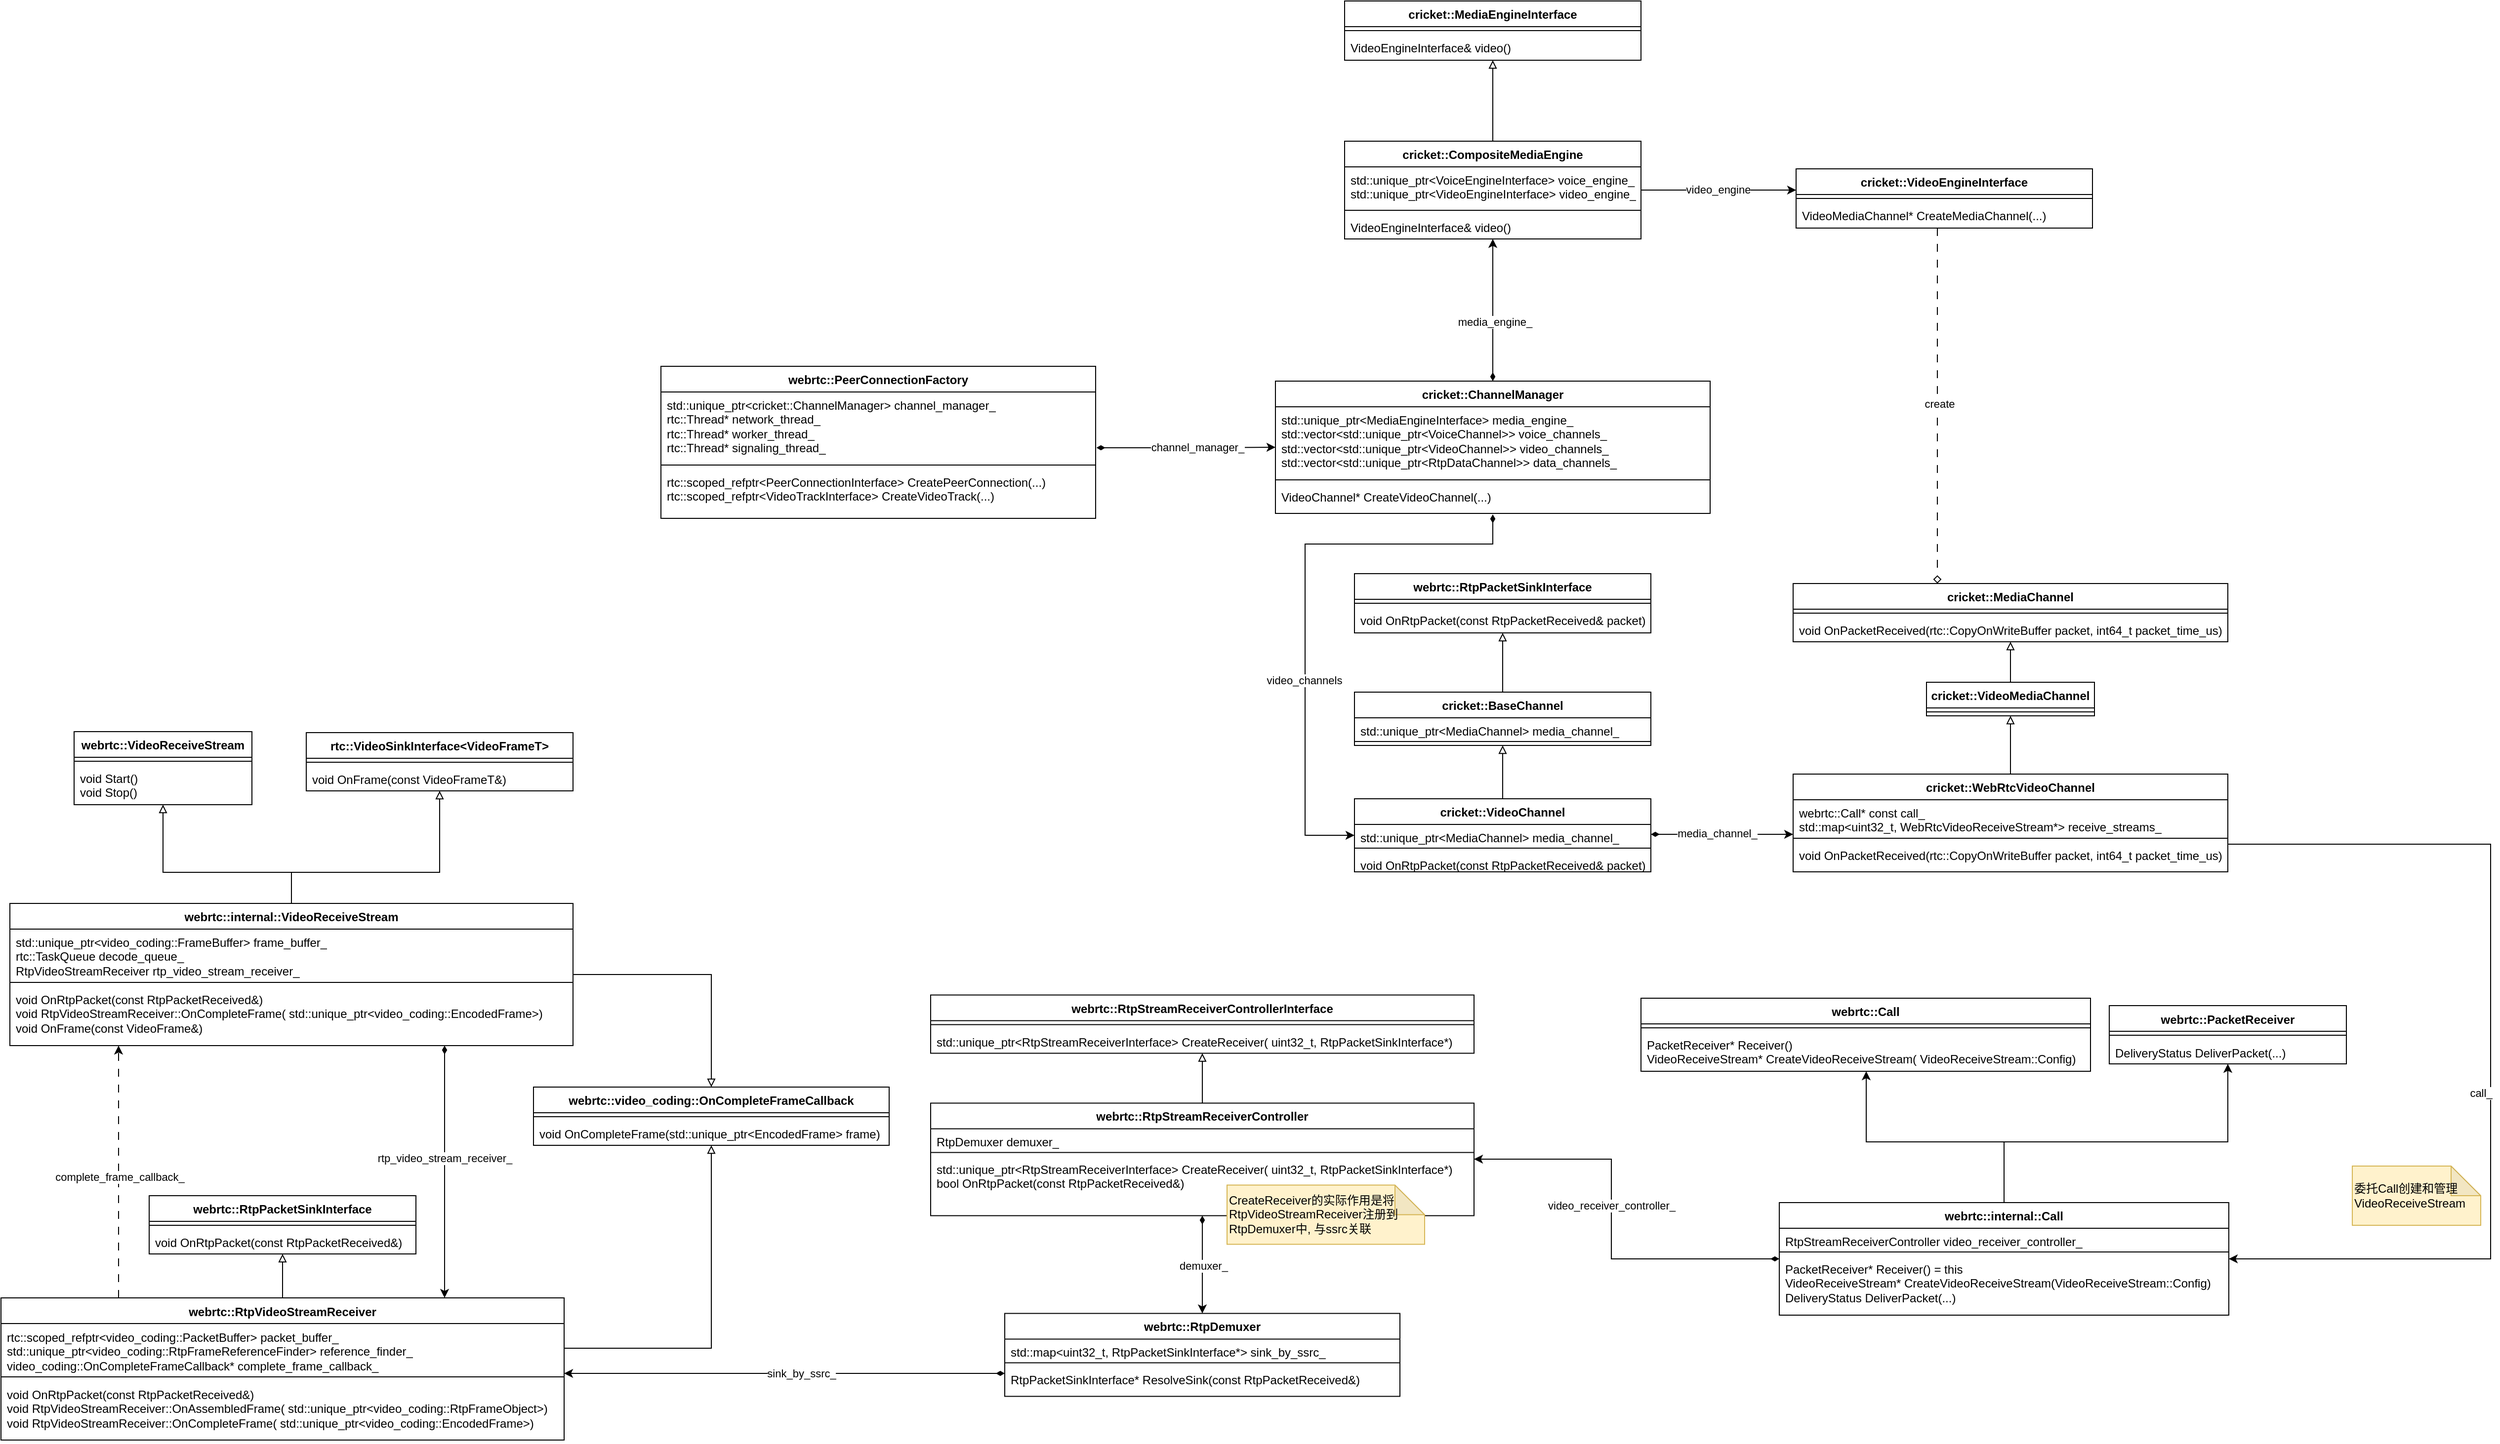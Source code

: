 <mxfile version="21.2.9" type="github">
  <diagram name="第 1 页" id="-tK0qdE_xn-idY1MhBAk">
    <mxGraphModel dx="2069" dy="1907" grid="1" gridSize="10" guides="1" tooltips="1" connect="1" arrows="1" fold="1" page="1" pageScale="1" pageWidth="827" pageHeight="1169" math="0" shadow="0">
      <root>
        <mxCell id="0" />
        <mxCell id="1" parent="0" />
        <mxCell id="V9ZXL9sI9dffzzBTyex4-1" value="webrtc::PeerConnectionFactory" style="swimlane;fontStyle=1;align=center;verticalAlign=top;childLayout=stackLayout;horizontal=1;startSize=26;horizontalStack=0;resizeParent=1;resizeParentMax=0;resizeLast=0;collapsible=1;marginBottom=0;whiteSpace=wrap;html=1;" vertex="1" parent="1">
          <mxGeometry x="-12" y="170" width="440" height="154" as="geometry" />
        </mxCell>
        <mxCell id="V9ZXL9sI9dffzzBTyex4-2" value="std::unique_ptr&amp;lt;cricket::ChannelManager&amp;gt; channel_manager_&lt;br&gt;rtc::Thread* network_thread_&lt;br&gt;rtc::Thread* worker_thread_&lt;br&gt;rtc::Thread* signaling_thread_" style="text;strokeColor=none;fillColor=none;align=left;verticalAlign=top;spacingLeft=4;spacingRight=4;overflow=hidden;rotatable=0;points=[[0,0.5],[1,0.5]];portConstraint=eastwest;whiteSpace=wrap;html=1;rotation=0;" vertex="1" parent="V9ZXL9sI9dffzzBTyex4-1">
          <mxGeometry y="26" width="440" height="70" as="geometry" />
        </mxCell>
        <mxCell id="V9ZXL9sI9dffzzBTyex4-3" value="" style="line;strokeWidth=1;fillColor=none;align=left;verticalAlign=middle;spacingTop=-1;spacingLeft=3;spacingRight=3;rotatable=0;labelPosition=right;points=[];portConstraint=eastwest;strokeColor=inherit;" vertex="1" parent="V9ZXL9sI9dffzzBTyex4-1">
          <mxGeometry y="96" width="440" height="8" as="geometry" />
        </mxCell>
        <mxCell id="V9ZXL9sI9dffzzBTyex4-4" value="rtc::scoped_refptr&amp;lt;PeerConnectionInterface&amp;gt; CreatePeerConnection(...)&lt;br&gt;rtc::scoped_refptr&amp;lt;VideoTrackInterface&amp;gt; CreateVideoTrack(...)" style="text;strokeColor=none;fillColor=none;align=left;verticalAlign=top;spacingLeft=4;spacingRight=4;overflow=hidden;rotatable=0;points=[[0,0.5],[1,0.5]];portConstraint=eastwest;whiteSpace=wrap;html=1;rotation=0;" vertex="1" parent="V9ZXL9sI9dffzzBTyex4-1">
          <mxGeometry y="104" width="440" height="50" as="geometry" />
        </mxCell>
        <mxCell id="V9ZXL9sI9dffzzBTyex4-135" style="edgeStyle=orthogonalEdgeStyle;rounded=0;orthogonalLoop=1;jettySize=auto;html=1;startArrow=diamondThin;startFill=1;" edge="1" parent="1" source="V9ZXL9sI9dffzzBTyex4-5" target="V9ZXL9sI9dffzzBTyex4-123">
          <mxGeometry relative="1" as="geometry" />
        </mxCell>
        <mxCell id="V9ZXL9sI9dffzzBTyex4-136" value="media_engine_" style="edgeLabel;html=1;align=center;verticalAlign=middle;resizable=0;points=[];" vertex="1" connectable="0" parent="V9ZXL9sI9dffzzBTyex4-135">
          <mxGeometry x="-0.146" y="-2" relative="1" as="geometry">
            <mxPoint y="1" as="offset" />
          </mxGeometry>
        </mxCell>
        <mxCell id="V9ZXL9sI9dffzzBTyex4-5" value="cricket::ChannelManager" style="swimlane;fontStyle=1;align=center;verticalAlign=top;childLayout=stackLayout;horizontal=1;startSize=26;horizontalStack=0;resizeParent=1;resizeParentMax=0;resizeLast=0;collapsible=1;marginBottom=0;whiteSpace=wrap;html=1;" vertex="1" parent="1">
          <mxGeometry x="610" y="185" width="440" height="134" as="geometry">
            <mxRectangle x="590" y="170" width="180" height="30" as="alternateBounds" />
          </mxGeometry>
        </mxCell>
        <mxCell id="V9ZXL9sI9dffzzBTyex4-6" value="std::unique_ptr&amp;lt;MediaEngineInterface&amp;gt; media_engine_&lt;br&gt;std::vector&amp;lt;std::unique_ptr&amp;lt;VoiceChannel&amp;gt;&amp;gt; voice_channels_ std::vector&amp;lt;std::unique_ptr&amp;lt;VideoChannel&amp;gt;&amp;gt; video_channels_ std::vector&amp;lt;std::unique_ptr&amp;lt;RtpDataChannel&amp;gt;&amp;gt; data_channels_" style="text;strokeColor=none;fillColor=none;align=left;verticalAlign=top;spacingLeft=4;spacingRight=4;overflow=hidden;rotatable=0;points=[[0,0.5],[1,0.5]];portConstraint=eastwest;whiteSpace=wrap;html=1;rotation=0;" vertex="1" parent="V9ZXL9sI9dffzzBTyex4-5">
          <mxGeometry y="26" width="440" height="70" as="geometry" />
        </mxCell>
        <mxCell id="V9ZXL9sI9dffzzBTyex4-7" value="" style="line;strokeWidth=1;fillColor=none;align=left;verticalAlign=middle;spacingTop=-1;spacingLeft=3;spacingRight=3;rotatable=0;labelPosition=right;points=[];portConstraint=eastwest;strokeColor=inherit;" vertex="1" parent="V9ZXL9sI9dffzzBTyex4-5">
          <mxGeometry y="96" width="440" height="8" as="geometry" />
        </mxCell>
        <mxCell id="V9ZXL9sI9dffzzBTyex4-8" value="VideoChannel* CreateVideoChannel(...)" style="text;strokeColor=none;fillColor=none;align=left;verticalAlign=top;spacingLeft=4;spacingRight=4;overflow=hidden;rotatable=0;points=[[0,0.5],[1,0.5]];portConstraint=eastwest;whiteSpace=wrap;html=1;rotation=0;" vertex="1" parent="V9ZXL9sI9dffzzBTyex4-5">
          <mxGeometry y="104" width="440" height="30" as="geometry" />
        </mxCell>
        <mxCell id="V9ZXL9sI9dffzzBTyex4-114" style="edgeStyle=orthogonalEdgeStyle;rounded=0;orthogonalLoop=1;jettySize=auto;html=1;endArrow=block;endFill=0;" edge="1" parent="1" source="V9ZXL9sI9dffzzBTyex4-9" target="V9ZXL9sI9dffzzBTyex4-26">
          <mxGeometry relative="1" as="geometry" />
        </mxCell>
        <mxCell id="V9ZXL9sI9dffzzBTyex4-9" value="cricket::BaseChannel" style="swimlane;fontStyle=1;align=center;verticalAlign=top;childLayout=stackLayout;horizontal=1;startSize=26;horizontalStack=0;resizeParent=1;resizeParentMax=0;resizeLast=0;collapsible=1;marginBottom=0;whiteSpace=wrap;html=1;rotation=0;" vertex="1" parent="1">
          <mxGeometry x="690" y="500" width="300" height="54" as="geometry">
            <mxRectangle x="590" y="170" width="180" height="30" as="alternateBounds" />
          </mxGeometry>
        </mxCell>
        <mxCell id="V9ZXL9sI9dffzzBTyex4-10" value="std::unique_ptr&amp;lt;MediaChannel&amp;gt; media_channel_" style="text;strokeColor=none;fillColor=none;align=left;verticalAlign=top;spacingLeft=4;spacingRight=4;overflow=hidden;rotatable=0;points=[[0,0.5],[1,0.5]];portConstraint=eastwest;whiteSpace=wrap;html=1;rotation=0;" vertex="1" parent="V9ZXL9sI9dffzzBTyex4-9">
          <mxGeometry y="26" width="300" height="20" as="geometry" />
        </mxCell>
        <mxCell id="V9ZXL9sI9dffzzBTyex4-11" value="" style="line;strokeWidth=1;fillColor=none;align=left;verticalAlign=middle;spacingTop=-1;spacingLeft=3;spacingRight=3;rotatable=0;labelPosition=right;points=[];portConstraint=eastwest;strokeColor=inherit;" vertex="1" parent="V9ZXL9sI9dffzzBTyex4-9">
          <mxGeometry y="46" width="300" height="8" as="geometry" />
        </mxCell>
        <mxCell id="V9ZXL9sI9dffzzBTyex4-26" value="webrtc::RtpPacketSinkInterface" style="swimlane;fontStyle=1;align=center;verticalAlign=top;childLayout=stackLayout;horizontal=1;startSize=26;horizontalStack=0;resizeParent=1;resizeParentMax=0;resizeLast=0;collapsible=1;marginBottom=0;whiteSpace=wrap;html=1;rotation=0;" vertex="1" parent="1">
          <mxGeometry x="690" y="380" width="300" height="60" as="geometry" />
        </mxCell>
        <mxCell id="V9ZXL9sI9dffzzBTyex4-28" value="" style="line;strokeWidth=1;fillColor=none;align=left;verticalAlign=middle;spacingTop=-1;spacingLeft=3;spacingRight=3;rotatable=0;labelPosition=right;points=[];portConstraint=eastwest;strokeColor=inherit;" vertex="1" parent="V9ZXL9sI9dffzzBTyex4-26">
          <mxGeometry y="26" width="300" height="8" as="geometry" />
        </mxCell>
        <mxCell id="V9ZXL9sI9dffzzBTyex4-29" value="void OnRtpPacket(const RtpPacketReceived&amp;amp; packet)" style="text;strokeColor=none;fillColor=none;align=left;verticalAlign=top;spacingLeft=4;spacingRight=4;overflow=hidden;rotatable=0;points=[[0,0.5],[1,0.5]];portConstraint=eastwest;whiteSpace=wrap;html=1;" vertex="1" parent="V9ZXL9sI9dffzzBTyex4-26">
          <mxGeometry y="34" width="300" height="26" as="geometry" />
        </mxCell>
        <mxCell id="V9ZXL9sI9dffzzBTyex4-42" value="cricket::MediaChannel" style="swimlane;fontStyle=1;align=center;verticalAlign=top;childLayout=stackLayout;horizontal=1;startSize=26;horizontalStack=0;resizeParent=1;resizeParentMax=0;resizeLast=0;collapsible=1;marginBottom=0;whiteSpace=wrap;html=1;rotation=0;" vertex="1" parent="1">
          <mxGeometry x="1134" y="390" width="440" height="59" as="geometry">
            <mxRectangle x="590" y="170" width="180" height="30" as="alternateBounds" />
          </mxGeometry>
        </mxCell>
        <mxCell id="V9ZXL9sI9dffzzBTyex4-44" value="" style="line;strokeWidth=1;fillColor=none;align=left;verticalAlign=middle;spacingTop=-1;spacingLeft=3;spacingRight=3;rotatable=0;labelPosition=right;points=[];portConstraint=eastwest;strokeColor=inherit;" vertex="1" parent="V9ZXL9sI9dffzzBTyex4-42">
          <mxGeometry y="26" width="440" height="8" as="geometry" />
        </mxCell>
        <mxCell id="V9ZXL9sI9dffzzBTyex4-45" value="void OnPacketReceived(rtc::CopyOnWriteBuffer packet, int64_t packet_time_us)" style="text;strokeColor=none;fillColor=none;align=left;verticalAlign=top;spacingLeft=4;spacingRight=4;overflow=hidden;rotatable=0;points=[[0,0.5],[1,0.5]];portConstraint=eastwest;whiteSpace=wrap;html=1;rotation=0;" vertex="1" parent="V9ZXL9sI9dffzzBTyex4-42">
          <mxGeometry y="34" width="440" height="25" as="geometry" />
        </mxCell>
        <mxCell id="V9ZXL9sI9dffzzBTyex4-145" style="edgeStyle=orthogonalEdgeStyle;rounded=0;orthogonalLoop=1;jettySize=auto;html=1;endArrow=block;endFill=0;" edge="1" parent="1" source="V9ZXL9sI9dffzzBTyex4-46" target="V9ZXL9sI9dffzzBTyex4-42">
          <mxGeometry relative="1" as="geometry" />
        </mxCell>
        <mxCell id="V9ZXL9sI9dffzzBTyex4-46" value="cricket::VideoMediaChannel" style="swimlane;fontStyle=1;align=center;verticalAlign=top;childLayout=stackLayout;horizontal=1;startSize=26;horizontalStack=0;resizeParent=1;resizeParentMax=0;resizeLast=0;collapsible=1;marginBottom=0;whiteSpace=wrap;html=1;rotation=0;" vertex="1" parent="1">
          <mxGeometry x="1269" y="490" width="170" height="34" as="geometry">
            <mxRectangle x="590" y="170" width="180" height="30" as="alternateBounds" />
          </mxGeometry>
        </mxCell>
        <mxCell id="V9ZXL9sI9dffzzBTyex4-47" value="" style="line;strokeWidth=1;fillColor=none;align=left;verticalAlign=middle;spacingTop=-1;spacingLeft=3;spacingRight=3;rotatable=0;labelPosition=right;points=[];portConstraint=eastwest;strokeColor=inherit;" vertex="1" parent="V9ZXL9sI9dffzzBTyex4-46">
          <mxGeometry y="26" width="170" height="8" as="geometry" />
        </mxCell>
        <mxCell id="V9ZXL9sI9dffzzBTyex4-55" value="webrtc::Call" style="swimlane;fontStyle=1;align=center;verticalAlign=top;childLayout=stackLayout;horizontal=1;startSize=26;horizontalStack=0;resizeParent=1;resizeParentMax=0;resizeLast=0;collapsible=1;marginBottom=0;whiteSpace=wrap;html=1;rotation=0;" vertex="1" parent="1">
          <mxGeometry x="980" y="810" width="455" height="74" as="geometry">
            <mxRectangle x="590" y="170" width="180" height="30" as="alternateBounds" />
          </mxGeometry>
        </mxCell>
        <mxCell id="V9ZXL9sI9dffzzBTyex4-56" value="" style="line;strokeWidth=1;fillColor=none;align=left;verticalAlign=middle;spacingTop=-1;spacingLeft=3;spacingRight=3;rotatable=0;labelPosition=right;points=[];portConstraint=eastwest;strokeColor=inherit;" vertex="1" parent="V9ZXL9sI9dffzzBTyex4-55">
          <mxGeometry y="26" width="455" height="8" as="geometry" />
        </mxCell>
        <mxCell id="V9ZXL9sI9dffzzBTyex4-57" value="PacketReceiver* Receiver()&lt;br&gt;VideoReceiveStream* CreateVideoReceiveStream( VideoReceiveStream::Config)" style="text;strokeColor=none;fillColor=none;align=left;verticalAlign=top;spacingLeft=4;spacingRight=4;overflow=hidden;rotatable=0;points=[[0,0.5],[1,0.5]];portConstraint=eastwest;whiteSpace=wrap;html=1;rotation=0;" vertex="1" parent="V9ZXL9sI9dffzzBTyex4-55">
          <mxGeometry y="34" width="455" height="40" as="geometry" />
        </mxCell>
        <mxCell id="V9ZXL9sI9dffzzBTyex4-143" style="edgeStyle=orthogonalEdgeStyle;rounded=0;orthogonalLoop=1;jettySize=auto;html=1;endArrow=block;endFill=0;" edge="1" parent="1" source="V9ZXL9sI9dffzzBTyex4-61" target="V9ZXL9sI9dffzzBTyex4-46">
          <mxGeometry relative="1" as="geometry" />
        </mxCell>
        <mxCell id="V9ZXL9sI9dffzzBTyex4-189" style="edgeStyle=orthogonalEdgeStyle;rounded=0;orthogonalLoop=1;jettySize=auto;html=1;" edge="1" parent="1" source="V9ZXL9sI9dffzzBTyex4-61" target="V9ZXL9sI9dffzzBTyex4-71">
          <mxGeometry relative="1" as="geometry">
            <Array as="points">
              <mxPoint x="1840" y="654" />
              <mxPoint x="1840" y="1074" />
            </Array>
          </mxGeometry>
        </mxCell>
        <mxCell id="V9ZXL9sI9dffzzBTyex4-190" value="call_" style="edgeLabel;html=1;align=center;verticalAlign=middle;resizable=0;points=[];" vertex="1" connectable="0" parent="V9ZXL9sI9dffzzBTyex4-189">
          <mxGeometry x="0.092" y="-1" relative="1" as="geometry">
            <mxPoint x="-9" y="-1" as="offset" />
          </mxGeometry>
        </mxCell>
        <mxCell id="V9ZXL9sI9dffzzBTyex4-61" value="cricket::WebRtcVideoChannel" style="swimlane;fontStyle=1;align=center;verticalAlign=top;childLayout=stackLayout;horizontal=1;startSize=26;horizontalStack=0;resizeParent=1;resizeParentMax=0;resizeLast=0;collapsible=1;marginBottom=0;whiteSpace=wrap;html=1;" vertex="1" parent="1">
          <mxGeometry x="1134" y="583" width="440" height="99" as="geometry">
            <mxRectangle x="590" y="170" width="180" height="30" as="alternateBounds" />
          </mxGeometry>
        </mxCell>
        <mxCell id="V9ZXL9sI9dffzzBTyex4-62" value="webrtc::Call* const call_&lt;br&gt;std::map&amp;lt;uint32_t, WebRtcVideoReceiveStream*&amp;gt; receive_streams_" style="text;strokeColor=none;fillColor=none;align=left;verticalAlign=top;spacingLeft=4;spacingRight=4;overflow=hidden;rotatable=0;points=[[0,0.5],[1,0.5]];portConstraint=eastwest;whiteSpace=wrap;html=1;rotation=0;" vertex="1" parent="V9ZXL9sI9dffzzBTyex4-61">
          <mxGeometry y="26" width="440" height="35" as="geometry" />
        </mxCell>
        <mxCell id="V9ZXL9sI9dffzzBTyex4-63" value="" style="line;strokeWidth=1;fillColor=none;align=left;verticalAlign=middle;spacingTop=-1;spacingLeft=3;spacingRight=3;rotatable=0;labelPosition=right;points=[];portConstraint=eastwest;strokeColor=inherit;" vertex="1" parent="V9ZXL9sI9dffzzBTyex4-61">
          <mxGeometry y="61" width="440" height="8" as="geometry" />
        </mxCell>
        <mxCell id="V9ZXL9sI9dffzzBTyex4-64" value="void OnPacketReceived(rtc::CopyOnWriteBuffer packet, int64_t packet_time_us)" style="text;strokeColor=none;fillColor=none;align=left;verticalAlign=top;spacingLeft=4;spacingRight=4;overflow=hidden;rotatable=0;points=[[0,0.5],[1,0.5]];portConstraint=eastwest;whiteSpace=wrap;html=1;rotation=0;" vertex="1" parent="V9ZXL9sI9dffzzBTyex4-61">
          <mxGeometry y="69" width="440" height="30" as="geometry" />
        </mxCell>
        <mxCell id="V9ZXL9sI9dffzzBTyex4-68" value="webrtc::PacketReceiver" style="swimlane;fontStyle=1;align=center;verticalAlign=top;childLayout=stackLayout;horizontal=1;startSize=26;horizontalStack=0;resizeParent=1;resizeParentMax=0;resizeLast=0;collapsible=1;marginBottom=0;whiteSpace=wrap;html=1;rotation=0;" vertex="1" parent="1">
          <mxGeometry x="1454" y="817.5" width="240" height="59" as="geometry">
            <mxRectangle x="590" y="170" width="180" height="30" as="alternateBounds" />
          </mxGeometry>
        </mxCell>
        <mxCell id="V9ZXL9sI9dffzzBTyex4-69" value="" style="line;strokeWidth=1;fillColor=none;align=left;verticalAlign=middle;spacingTop=-1;spacingLeft=3;spacingRight=3;rotatable=0;labelPosition=right;points=[];portConstraint=eastwest;strokeColor=inherit;" vertex="1" parent="V9ZXL9sI9dffzzBTyex4-68">
          <mxGeometry y="26" width="240" height="8" as="geometry" />
        </mxCell>
        <mxCell id="V9ZXL9sI9dffzzBTyex4-70" value="DeliveryStatus DeliverPacket(...)" style="text;strokeColor=none;fillColor=none;align=left;verticalAlign=top;spacingLeft=4;spacingRight=4;overflow=hidden;rotatable=0;points=[[0,0.5],[1,0.5]];portConstraint=eastwest;whiteSpace=wrap;html=1;rotation=0;" vertex="1" parent="V9ZXL9sI9dffzzBTyex4-68">
          <mxGeometry y="34" width="240" height="25" as="geometry" />
        </mxCell>
        <mxCell id="V9ZXL9sI9dffzzBTyex4-175" style="edgeStyle=orthogonalEdgeStyle;rounded=0;orthogonalLoop=1;jettySize=auto;html=1;" edge="1" parent="1" source="V9ZXL9sI9dffzzBTyex4-71" target="V9ZXL9sI9dffzzBTyex4-55">
          <mxGeometry relative="1" as="geometry">
            <Array as="points">
              <mxPoint x="1348" y="955.5" />
              <mxPoint x="1208" y="955.5" />
            </Array>
          </mxGeometry>
        </mxCell>
        <mxCell id="V9ZXL9sI9dffzzBTyex4-176" style="edgeStyle=orthogonalEdgeStyle;rounded=0;orthogonalLoop=1;jettySize=auto;html=1;" edge="1" parent="1" source="V9ZXL9sI9dffzzBTyex4-71" target="V9ZXL9sI9dffzzBTyex4-68">
          <mxGeometry relative="1" as="geometry">
            <Array as="points">
              <mxPoint x="1348" y="955.5" />
              <mxPoint x="1574" y="955.5" />
            </Array>
          </mxGeometry>
        </mxCell>
        <mxCell id="V9ZXL9sI9dffzzBTyex4-187" style="edgeStyle=orthogonalEdgeStyle;rounded=0;orthogonalLoop=1;jettySize=auto;html=1;startArrow=diamondThin;startFill=1;" edge="1" parent="1" source="V9ZXL9sI9dffzzBTyex4-71" target="V9ZXL9sI9dffzzBTyex4-81">
          <mxGeometry relative="1" as="geometry">
            <Array as="points">
              <mxPoint x="950" y="1074" />
              <mxPoint x="950" y="973" />
            </Array>
          </mxGeometry>
        </mxCell>
        <mxCell id="V9ZXL9sI9dffzzBTyex4-207" value="video_receiver_controller_" style="edgeLabel;html=1;align=center;verticalAlign=middle;resizable=0;points=[];" vertex="1" connectable="0" parent="V9ZXL9sI9dffzzBTyex4-187">
          <mxGeometry x="0.1" relative="1" as="geometry">
            <mxPoint y="1" as="offset" />
          </mxGeometry>
        </mxCell>
        <mxCell id="V9ZXL9sI9dffzzBTyex4-71" value="webrtc::internal::Call" style="swimlane;fontStyle=1;align=center;verticalAlign=top;childLayout=stackLayout;horizontal=1;startSize=26;horizontalStack=0;resizeParent=1;resizeParentMax=0;resizeLast=0;collapsible=1;marginBottom=0;whiteSpace=wrap;html=1;rotation=0;" vertex="1" parent="1">
          <mxGeometry x="1120" y="1017" width="455" height="114" as="geometry">
            <mxRectangle x="590" y="170" width="180" height="30" as="alternateBounds" />
          </mxGeometry>
        </mxCell>
        <mxCell id="V9ZXL9sI9dffzzBTyex4-72" value="RtpStreamReceiverController video_receiver_controller_" style="text;strokeColor=none;fillColor=none;align=left;verticalAlign=top;spacingLeft=4;spacingRight=4;overflow=hidden;rotatable=0;points=[[0,0.5],[1,0.5]];portConstraint=eastwest;whiteSpace=wrap;html=1;rotation=0;" vertex="1" parent="V9ZXL9sI9dffzzBTyex4-71">
          <mxGeometry y="26" width="455" height="20" as="geometry" />
        </mxCell>
        <mxCell id="V9ZXL9sI9dffzzBTyex4-73" value="" style="line;strokeWidth=1;fillColor=none;align=left;verticalAlign=middle;spacingTop=-1;spacingLeft=3;spacingRight=3;rotatable=0;labelPosition=right;points=[];portConstraint=eastwest;strokeColor=inherit;" vertex="1" parent="V9ZXL9sI9dffzzBTyex4-71">
          <mxGeometry y="46" width="455" height="8" as="geometry" />
        </mxCell>
        <mxCell id="V9ZXL9sI9dffzzBTyex4-74" value="PacketReceiver* Receiver() = this&lt;br style=&quot;border-color: var(--border-color);&quot;&gt;VideoReceiveStream* CreateVideoReceiveStream(VideoReceiveStream::Config)&lt;br style=&quot;border-color: var(--border-color);&quot;&gt;DeliveryStatus DeliverPacket(...)" style="text;strokeColor=none;fillColor=none;align=left;verticalAlign=top;spacingLeft=4;spacingRight=4;overflow=hidden;rotatable=0;points=[[0,0.5],[1,0.5]];portConstraint=eastwest;whiteSpace=wrap;html=1;rotation=0;" vertex="1" parent="V9ZXL9sI9dffzzBTyex4-71">
          <mxGeometry y="54" width="455" height="60" as="geometry" />
        </mxCell>
        <mxCell id="V9ZXL9sI9dffzzBTyex4-75" value="webrtc::RtpStreamReceiverControllerInterface" style="swimlane;fontStyle=1;align=center;verticalAlign=top;childLayout=stackLayout;horizontal=1;startSize=26;horizontalStack=0;resizeParent=1;resizeParentMax=0;resizeLast=0;collapsible=1;marginBottom=0;whiteSpace=wrap;html=1;rotation=0;" vertex="1" parent="1">
          <mxGeometry x="261" y="806.75" width="550" height="59" as="geometry">
            <mxRectangle x="590" y="170" width="180" height="30" as="alternateBounds" />
          </mxGeometry>
        </mxCell>
        <mxCell id="V9ZXL9sI9dffzzBTyex4-76" value="" style="line;strokeWidth=1;fillColor=none;align=left;verticalAlign=middle;spacingTop=-1;spacingLeft=3;spacingRight=3;rotatable=0;labelPosition=right;points=[];portConstraint=eastwest;strokeColor=inherit;" vertex="1" parent="V9ZXL9sI9dffzzBTyex4-75">
          <mxGeometry y="26" width="550" height="8" as="geometry" />
        </mxCell>
        <mxCell id="V9ZXL9sI9dffzzBTyex4-77" value="std::unique_ptr&amp;lt;RtpStreamReceiverInterface&amp;gt; CreateReceiver( uint32_t, RtpPacketSinkInterface*)" style="text;strokeColor=none;fillColor=none;align=left;verticalAlign=top;spacingLeft=4;spacingRight=4;overflow=hidden;rotatable=0;points=[[0,0.5],[1,0.5]];portConstraint=eastwest;whiteSpace=wrap;html=1;rotation=0;" vertex="1" parent="V9ZXL9sI9dffzzBTyex4-75">
          <mxGeometry y="34" width="550" height="25" as="geometry" />
        </mxCell>
        <mxCell id="V9ZXL9sI9dffzzBTyex4-170" style="edgeStyle=orthogonalEdgeStyle;rounded=0;orthogonalLoop=1;jettySize=auto;html=1;endArrow=block;endFill=0;" edge="1" parent="1" source="V9ZXL9sI9dffzzBTyex4-81" target="V9ZXL9sI9dffzzBTyex4-75">
          <mxGeometry relative="1" as="geometry" />
        </mxCell>
        <mxCell id="V9ZXL9sI9dffzzBTyex4-182" style="edgeStyle=orthogonalEdgeStyle;rounded=0;orthogonalLoop=1;jettySize=auto;html=1;startArrow=diamondThin;startFill=1;endArrow=classic;endFill=1;" edge="1" parent="1" source="V9ZXL9sI9dffzzBTyex4-81" target="V9ZXL9sI9dffzzBTyex4-178">
          <mxGeometry relative="1" as="geometry" />
        </mxCell>
        <mxCell id="V9ZXL9sI9dffzzBTyex4-183" value="demuxer_" style="edgeLabel;html=1;align=center;verticalAlign=middle;resizable=0;points=[];" vertex="1" connectable="0" parent="V9ZXL9sI9dffzzBTyex4-182">
          <mxGeometry x="-0.213" y="1" relative="1" as="geometry">
            <mxPoint y="11" as="offset" />
          </mxGeometry>
        </mxCell>
        <mxCell id="V9ZXL9sI9dffzzBTyex4-81" value="webrtc::RtpStreamReceiverController" style="swimlane;fontStyle=1;align=center;verticalAlign=top;childLayout=stackLayout;horizontal=1;startSize=26;horizontalStack=0;resizeParent=1;resizeParentMax=0;resizeLast=0;collapsible=1;marginBottom=0;whiteSpace=wrap;html=1;rotation=0;" vertex="1" parent="1">
          <mxGeometry x="261" y="916.25" width="550" height="114" as="geometry">
            <mxRectangle x="590" y="170" width="180" height="30" as="alternateBounds" />
          </mxGeometry>
        </mxCell>
        <mxCell id="V9ZXL9sI9dffzzBTyex4-82" value="RtpDemuxer demuxer_" style="text;strokeColor=none;fillColor=none;align=left;verticalAlign=top;spacingLeft=4;spacingRight=4;overflow=hidden;rotatable=0;points=[[0,0.5],[1,0.5]];portConstraint=eastwest;whiteSpace=wrap;html=1;rotation=0;" vertex="1" parent="V9ZXL9sI9dffzzBTyex4-81">
          <mxGeometry y="26" width="550" height="20" as="geometry" />
        </mxCell>
        <mxCell id="V9ZXL9sI9dffzzBTyex4-83" value="" style="line;strokeWidth=1;fillColor=none;align=left;verticalAlign=middle;spacingTop=-1;spacingLeft=3;spacingRight=3;rotatable=0;labelPosition=right;points=[];portConstraint=eastwest;strokeColor=inherit;" vertex="1" parent="V9ZXL9sI9dffzzBTyex4-81">
          <mxGeometry y="46" width="550" height="8" as="geometry" />
        </mxCell>
        <mxCell id="V9ZXL9sI9dffzzBTyex4-84" value="std::unique_ptr&amp;lt;RtpStreamReceiverInterface&amp;gt; CreateReceiver( uint32_t, RtpPacketSinkInterface*)&lt;br&gt;bool OnRtpPacket(const RtpPacketReceived&amp;amp;)" style="text;strokeColor=none;fillColor=none;align=left;verticalAlign=top;spacingLeft=4;spacingRight=4;overflow=hidden;rotatable=0;points=[[0,0.5],[1,0.5]];portConstraint=eastwest;whiteSpace=wrap;html=1;rotation=0;" vertex="1" parent="V9ZXL9sI9dffzzBTyex4-81">
          <mxGeometry y="54" width="550" height="60" as="geometry" />
        </mxCell>
        <mxCell id="V9ZXL9sI9dffzzBTyex4-88" value="&lt;div style=&quot;&quot;&gt;&lt;span style=&quot;background-color: initial;&quot;&gt;CreateReceiver的实际作用是将&lt;/span&gt;&lt;/div&gt;RtpVideoStreamReceiver注册到RtpDemuxer中, 与ssrc关联" style="shape=note;whiteSpace=wrap;html=1;backgroundOutline=1;darkOpacity=0.05;rotation=0;align=left;fillColor=#fff2cc;strokeColor=#d6b656;" vertex="1" parent="1">
          <mxGeometry x="561" y="999.25" width="200" height="60" as="geometry" />
        </mxCell>
        <mxCell id="V9ZXL9sI9dffzzBTyex4-89" value="webrtc::RtpPacketSinkInterface" style="swimlane;fontStyle=1;align=center;verticalAlign=top;childLayout=stackLayout;horizontal=1;startSize=26;horizontalStack=0;resizeParent=1;resizeParentMax=0;resizeLast=0;collapsible=1;marginBottom=0;whiteSpace=wrap;html=1;rotation=0;" vertex="1" parent="1">
          <mxGeometry x="-530" y="1010" width="270" height="59" as="geometry">
            <mxRectangle x="590" y="170" width="180" height="30" as="alternateBounds" />
          </mxGeometry>
        </mxCell>
        <mxCell id="V9ZXL9sI9dffzzBTyex4-90" value="" style="line;strokeWidth=1;fillColor=none;align=left;verticalAlign=middle;spacingTop=-1;spacingLeft=3;spacingRight=3;rotatable=0;labelPosition=right;points=[];portConstraint=eastwest;strokeColor=inherit;" vertex="1" parent="V9ZXL9sI9dffzzBTyex4-89">
          <mxGeometry y="26" width="270" height="8" as="geometry" />
        </mxCell>
        <mxCell id="V9ZXL9sI9dffzzBTyex4-91" value="void OnRtpPacket(const RtpPacketReceived&amp;amp;)" style="text;strokeColor=none;fillColor=none;align=left;verticalAlign=top;spacingLeft=4;spacingRight=4;overflow=hidden;rotatable=0;points=[[0,0.5],[1,0.5]];portConstraint=eastwest;whiteSpace=wrap;html=1;rotation=0;" vertex="1" parent="V9ZXL9sI9dffzzBTyex4-89">
          <mxGeometry y="34" width="270" height="25" as="geometry" />
        </mxCell>
        <mxCell id="V9ZXL9sI9dffzzBTyex4-199" style="edgeStyle=orthogonalEdgeStyle;rounded=0;orthogonalLoop=1;jettySize=auto;html=1;endArrow=block;endFill=0;" edge="1" parent="1" source="V9ZXL9sI9dffzzBTyex4-92" target="V9ZXL9sI9dffzzBTyex4-89">
          <mxGeometry relative="1" as="geometry" />
        </mxCell>
        <mxCell id="V9ZXL9sI9dffzzBTyex4-200" style="edgeStyle=orthogonalEdgeStyle;rounded=0;orthogonalLoop=1;jettySize=auto;html=1;dashed=1;dashPattern=8 8;" edge="1" parent="1" source="V9ZXL9sI9dffzzBTyex4-92" target="V9ZXL9sI9dffzzBTyex4-97">
          <mxGeometry relative="1" as="geometry">
            <Array as="points">
              <mxPoint x="-561" y="880" />
              <mxPoint x="-561" y="880" />
            </Array>
          </mxGeometry>
        </mxCell>
        <mxCell id="V9ZXL9sI9dffzzBTyex4-201" value="complete_frame_callback_" style="edgeLabel;html=1;align=center;verticalAlign=middle;resizable=0;points=[];" vertex="1" connectable="0" parent="V9ZXL9sI9dffzzBTyex4-200">
          <mxGeometry x="-0.036" y="-1" relative="1" as="geometry">
            <mxPoint as="offset" />
          </mxGeometry>
        </mxCell>
        <mxCell id="V9ZXL9sI9dffzzBTyex4-92" value="webrtc::RtpVideoStreamReceiver" style="swimlane;fontStyle=1;align=center;verticalAlign=top;childLayout=stackLayout;horizontal=1;startSize=26;horizontalStack=0;resizeParent=1;resizeParentMax=0;resizeLast=0;collapsible=1;marginBottom=0;whiteSpace=wrap;html=1;rotation=0;" vertex="1" parent="1">
          <mxGeometry x="-680" y="1113.5" width="570" height="144" as="geometry">
            <mxRectangle x="590" y="170" width="180" height="30" as="alternateBounds" />
          </mxGeometry>
        </mxCell>
        <mxCell id="V9ZXL9sI9dffzzBTyex4-93" value="rtc::scoped_refptr&amp;lt;video_coding::PacketBuffer&amp;gt; packet_buffer_&lt;br&gt;std::unique_ptr&amp;lt;video_coding::RtpFrameReferenceFinder&amp;gt; reference_finder_&lt;br&gt;video_coding::OnCompleteFrameCallback* complete_frame_callback_" style="text;strokeColor=none;fillColor=none;align=left;verticalAlign=top;spacingLeft=4;spacingRight=4;overflow=hidden;rotatable=0;points=[[0,0.5],[1,0.5]];portConstraint=eastwest;whiteSpace=wrap;html=1;rotation=0;" vertex="1" parent="V9ZXL9sI9dffzzBTyex4-92">
          <mxGeometry y="26" width="570" height="50" as="geometry" />
        </mxCell>
        <mxCell id="V9ZXL9sI9dffzzBTyex4-94" value="" style="line;strokeWidth=1;fillColor=none;align=left;verticalAlign=middle;spacingTop=-1;spacingLeft=3;spacingRight=3;rotatable=0;labelPosition=right;points=[];portConstraint=eastwest;strokeColor=inherit;" vertex="1" parent="V9ZXL9sI9dffzzBTyex4-92">
          <mxGeometry y="76" width="570" height="8" as="geometry" />
        </mxCell>
        <mxCell id="V9ZXL9sI9dffzzBTyex4-95" value="void OnRtpPacket(const RtpPacketReceived&amp;amp;)&lt;br&gt;void RtpVideoStreamReceiver::OnAssembledFrame( std::unique_ptr&amp;lt;video_coding::RtpFrameObject&amp;gt;)&lt;br&gt;void RtpVideoStreamReceiver::OnCompleteFrame( std::unique_ptr&amp;lt;video_coding::EncodedFrame&amp;gt;)" style="text;strokeColor=none;fillColor=none;align=left;verticalAlign=top;spacingLeft=4;spacingRight=4;overflow=hidden;rotatable=0;points=[[0,0.5],[1,0.5]];portConstraint=eastwest;whiteSpace=wrap;html=1;rotation=0;" vertex="1" parent="V9ZXL9sI9dffzzBTyex4-92">
          <mxGeometry y="84" width="570" height="60" as="geometry" />
        </mxCell>
        <mxCell id="V9ZXL9sI9dffzzBTyex4-159" style="edgeStyle=orthogonalEdgeStyle;rounded=0;orthogonalLoop=1;jettySize=auto;html=1;endArrow=block;endFill=0;" edge="1" parent="1" source="V9ZXL9sI9dffzzBTyex4-97" target="V9ZXL9sI9dffzzBTyex4-149">
          <mxGeometry relative="1" as="geometry">
            <Array as="points">
              <mxPoint x="-386" y="682.5" />
              <mxPoint x="-516" y="682.5" />
            </Array>
          </mxGeometry>
        </mxCell>
        <mxCell id="V9ZXL9sI9dffzzBTyex4-162" style="edgeStyle=orthogonalEdgeStyle;rounded=0;orthogonalLoop=1;jettySize=auto;html=1;endArrow=block;endFill=0;" edge="1" parent="1" source="V9ZXL9sI9dffzzBTyex4-97" target="V9ZXL9sI9dffzzBTyex4-104">
          <mxGeometry relative="1" as="geometry">
            <Array as="points">
              <mxPoint x="-386" y="682.5" />
              <mxPoint x="-236" y="682.5" />
            </Array>
          </mxGeometry>
        </mxCell>
        <mxCell id="V9ZXL9sI9dffzzBTyex4-202" style="edgeStyle=orthogonalEdgeStyle;rounded=0;orthogonalLoop=1;jettySize=auto;html=1;startArrow=diamondThin;startFill=1;" edge="1" parent="1" source="V9ZXL9sI9dffzzBTyex4-97" target="V9ZXL9sI9dffzzBTyex4-92">
          <mxGeometry relative="1" as="geometry">
            <Array as="points">
              <mxPoint x="-231" y="860" />
              <mxPoint x="-231" y="860" />
            </Array>
          </mxGeometry>
        </mxCell>
        <mxCell id="V9ZXL9sI9dffzzBTyex4-206" value="rtp_video_stream_receiver_" style="edgeLabel;html=1;align=center;verticalAlign=middle;resizable=0;points=[];" vertex="1" connectable="0" parent="V9ZXL9sI9dffzzBTyex4-202">
          <mxGeometry x="-0.119" relative="1" as="geometry">
            <mxPoint y="1" as="offset" />
          </mxGeometry>
        </mxCell>
        <mxCell id="V9ZXL9sI9dffzzBTyex4-204" style="edgeStyle=orthogonalEdgeStyle;rounded=0;orthogonalLoop=1;jettySize=auto;html=1;endArrow=block;endFill=0;" edge="1" parent="1" source="V9ZXL9sI9dffzzBTyex4-97" target="V9ZXL9sI9dffzzBTyex4-101">
          <mxGeometry relative="1" as="geometry">
            <Array as="points">
              <mxPoint x="39" y="786" />
            </Array>
          </mxGeometry>
        </mxCell>
        <mxCell id="V9ZXL9sI9dffzzBTyex4-97" value="webrtc::internal::VideoReceiveStream" style="swimlane;fontStyle=1;align=center;verticalAlign=top;childLayout=stackLayout;horizontal=1;startSize=26;horizontalStack=0;resizeParent=1;resizeParentMax=0;resizeLast=0;collapsible=1;marginBottom=0;whiteSpace=wrap;html=1;rotation=0;" vertex="1" parent="1">
          <mxGeometry x="-671" y="714" width="570" height="144" as="geometry">
            <mxRectangle x="590" y="170" width="180" height="30" as="alternateBounds" />
          </mxGeometry>
        </mxCell>
        <mxCell id="V9ZXL9sI9dffzzBTyex4-98" value="std::unique_ptr&amp;lt;video_coding::FrameBuffer&amp;gt; frame_buffer_&lt;br&gt;rtc::TaskQueue decode_queue_&lt;br&gt;RtpVideoStreamReceiver rtp_video_stream_receiver_" style="text;strokeColor=none;fillColor=none;align=left;verticalAlign=top;spacingLeft=4;spacingRight=4;overflow=hidden;rotatable=0;points=[[0,0.5],[1,0.5]];portConstraint=eastwest;whiteSpace=wrap;html=1;rotation=0;" vertex="1" parent="V9ZXL9sI9dffzzBTyex4-97">
          <mxGeometry y="26" width="570" height="50" as="geometry" />
        </mxCell>
        <mxCell id="V9ZXL9sI9dffzzBTyex4-99" value="" style="line;strokeWidth=1;fillColor=none;align=left;verticalAlign=middle;spacingTop=-1;spacingLeft=3;spacingRight=3;rotatable=0;labelPosition=right;points=[];portConstraint=eastwest;strokeColor=inherit;" vertex="1" parent="V9ZXL9sI9dffzzBTyex4-97">
          <mxGeometry y="76" width="570" height="8" as="geometry" />
        </mxCell>
        <mxCell id="V9ZXL9sI9dffzzBTyex4-100" value="void OnRtpPacket(const RtpPacketReceived&amp;amp;)&lt;br&gt;void RtpVideoStreamReceiver::OnCompleteFrame( std::unique_ptr&amp;lt;video_coding::EncodedFrame&amp;gt;)&lt;br&gt;void OnFrame(const VideoFrame&amp;amp;)" style="text;strokeColor=none;fillColor=none;align=left;verticalAlign=top;spacingLeft=4;spacingRight=4;overflow=hidden;rotatable=0;points=[[0,0.5],[1,0.5]];portConstraint=eastwest;whiteSpace=wrap;html=1;rotation=0;" vertex="1" parent="V9ZXL9sI9dffzzBTyex4-97">
          <mxGeometry y="84" width="570" height="60" as="geometry" />
        </mxCell>
        <mxCell id="V9ZXL9sI9dffzzBTyex4-101" value="webrtc::video_coding::OnCompleteFrameCallback" style="swimlane;fontStyle=1;align=center;verticalAlign=top;childLayout=stackLayout;horizontal=1;startSize=26;horizontalStack=0;resizeParent=1;resizeParentMax=0;resizeLast=0;collapsible=1;marginBottom=0;whiteSpace=wrap;html=1;rotation=0;" vertex="1" parent="1">
          <mxGeometry x="-141" y="900" width="360" height="59" as="geometry">
            <mxRectangle x="590" y="170" width="180" height="30" as="alternateBounds" />
          </mxGeometry>
        </mxCell>
        <mxCell id="V9ZXL9sI9dffzzBTyex4-102" value="" style="line;strokeWidth=1;fillColor=none;align=left;verticalAlign=middle;spacingTop=-1;spacingLeft=3;spacingRight=3;rotatable=0;labelPosition=right;points=[];portConstraint=eastwest;strokeColor=inherit;" vertex="1" parent="V9ZXL9sI9dffzzBTyex4-101">
          <mxGeometry y="26" width="360" height="8" as="geometry" />
        </mxCell>
        <mxCell id="V9ZXL9sI9dffzzBTyex4-103" value="void OnCompleteFrame(std::unique_ptr&amp;lt;EncodedFrame&amp;gt; frame)" style="text;strokeColor=none;fillColor=none;align=left;verticalAlign=top;spacingLeft=4;spacingRight=4;overflow=hidden;rotatable=0;points=[[0,0.5],[1,0.5]];portConstraint=eastwest;whiteSpace=wrap;html=1;rotation=0;" vertex="1" parent="V9ZXL9sI9dffzzBTyex4-101">
          <mxGeometry y="34" width="360" height="25" as="geometry" />
        </mxCell>
        <mxCell id="V9ZXL9sI9dffzzBTyex4-104" value="rtc::VideoSinkInterface&amp;lt;VideoFrameT&amp;gt;" style="swimlane;fontStyle=1;align=center;verticalAlign=top;childLayout=stackLayout;horizontal=1;startSize=26;horizontalStack=0;resizeParent=1;resizeParentMax=0;resizeLast=0;collapsible=1;marginBottom=0;whiteSpace=wrap;html=1;rotation=0;" vertex="1" parent="1">
          <mxGeometry x="-371" y="541" width="270" height="59" as="geometry">
            <mxRectangle x="590" y="170" width="180" height="30" as="alternateBounds" />
          </mxGeometry>
        </mxCell>
        <mxCell id="V9ZXL9sI9dffzzBTyex4-105" value="" style="line;strokeWidth=1;fillColor=none;align=left;verticalAlign=middle;spacingTop=-1;spacingLeft=3;spacingRight=3;rotatable=0;labelPosition=right;points=[];portConstraint=eastwest;strokeColor=inherit;" vertex="1" parent="V9ZXL9sI9dffzzBTyex4-104">
          <mxGeometry y="26" width="270" height="8" as="geometry" />
        </mxCell>
        <mxCell id="V9ZXL9sI9dffzzBTyex4-106" value="void OnFrame(const VideoFrameT&amp;amp;)" style="text;strokeColor=none;fillColor=none;align=left;verticalAlign=top;spacingLeft=4;spacingRight=4;overflow=hidden;rotatable=0;points=[[0,0.5],[1,0.5]];portConstraint=eastwest;whiteSpace=wrap;html=1;rotation=0;" vertex="1" parent="V9ZXL9sI9dffzzBTyex4-104">
          <mxGeometry y="34" width="270" height="25" as="geometry" />
        </mxCell>
        <mxCell id="V9ZXL9sI9dffzzBTyex4-107" style="edgeStyle=orthogonalEdgeStyle;rounded=0;orthogonalLoop=1;jettySize=auto;html=1;exitX=1.002;exitY=0.807;exitDx=0;exitDy=0;exitPerimeter=0;endArrow=classic;endFill=1;startArrow=diamondThin;startFill=1;strokeColor=#000000;" edge="1" parent="1" source="V9ZXL9sI9dffzzBTyex4-2" target="V9ZXL9sI9dffzzBTyex4-5">
          <mxGeometry relative="1" as="geometry" />
        </mxCell>
        <mxCell id="V9ZXL9sI9dffzzBTyex4-108" value="channel_manager_" style="edgeLabel;html=1;align=center;verticalAlign=middle;resizable=0;points=[];" vertex="1" connectable="0" parent="V9ZXL9sI9dffzzBTyex4-107">
          <mxGeometry x="0.124" y="1" relative="1" as="geometry">
            <mxPoint y="1" as="offset" />
          </mxGeometry>
        </mxCell>
        <mxCell id="V9ZXL9sI9dffzzBTyex4-113" style="edgeStyle=orthogonalEdgeStyle;rounded=0;orthogonalLoop=1;jettySize=auto;html=1;endArrow=block;endFill=0;" edge="1" parent="1" source="V9ZXL9sI9dffzzBTyex4-109" target="V9ZXL9sI9dffzzBTyex4-9">
          <mxGeometry relative="1" as="geometry" />
        </mxCell>
        <mxCell id="V9ZXL9sI9dffzzBTyex4-109" value="cricket::VideoChannel" style="swimlane;fontStyle=1;align=center;verticalAlign=top;childLayout=stackLayout;horizontal=1;startSize=26;horizontalStack=0;resizeParent=1;resizeParentMax=0;resizeLast=0;collapsible=1;marginBottom=0;whiteSpace=wrap;html=1;rotation=0;" vertex="1" parent="1">
          <mxGeometry x="690" y="608" width="300" height="74" as="geometry">
            <mxRectangle x="590" y="170" width="180" height="30" as="alternateBounds" />
          </mxGeometry>
        </mxCell>
        <mxCell id="V9ZXL9sI9dffzzBTyex4-110" value="std::unique_ptr&amp;lt;MediaChannel&amp;gt; media_channel_" style="text;strokeColor=none;fillColor=none;align=left;verticalAlign=top;spacingLeft=4;spacingRight=4;overflow=hidden;rotatable=0;points=[[0,0.5],[1,0.5]];portConstraint=eastwest;whiteSpace=wrap;html=1;rotation=0;" vertex="1" parent="V9ZXL9sI9dffzzBTyex4-109">
          <mxGeometry y="26" width="300" height="20" as="geometry" />
        </mxCell>
        <mxCell id="V9ZXL9sI9dffzzBTyex4-111" value="" style="line;strokeWidth=1;fillColor=none;align=left;verticalAlign=middle;spacingTop=-1;spacingLeft=3;spacingRight=3;rotatable=0;labelPosition=right;points=[];portConstraint=eastwest;strokeColor=inherit;" vertex="1" parent="V9ZXL9sI9dffzzBTyex4-109">
          <mxGeometry y="46" width="300" height="8" as="geometry" />
        </mxCell>
        <mxCell id="V9ZXL9sI9dffzzBTyex4-112" value="void OnRtpPacket(const RtpPacketReceived&amp;amp; packet)" style="text;strokeColor=none;fillColor=none;align=left;verticalAlign=top;spacingLeft=4;spacingRight=4;overflow=hidden;rotatable=0;points=[[0,0.5],[1,0.5]];portConstraint=eastwest;whiteSpace=wrap;html=1;rotation=0;" vertex="1" parent="V9ZXL9sI9dffzzBTyex4-109">
          <mxGeometry y="54" width="300" height="20" as="geometry" />
        </mxCell>
        <mxCell id="V9ZXL9sI9dffzzBTyex4-115" style="edgeStyle=orthogonalEdgeStyle;rounded=0;orthogonalLoop=1;jettySize=auto;html=1;endArrow=classic;endFill=1;startArrow=diamondThin;startFill=1;" edge="1" parent="1" target="V9ZXL9sI9dffzzBTyex4-109">
          <mxGeometry relative="1" as="geometry">
            <mxPoint x="830" y="320" as="sourcePoint" />
            <Array as="points">
              <mxPoint x="830" y="350" />
              <mxPoint x="640" y="350" />
              <mxPoint x="640" y="645" />
            </Array>
          </mxGeometry>
        </mxCell>
        <mxCell id="V9ZXL9sI9dffzzBTyex4-116" value="video_channels" style="edgeLabel;html=1;align=center;verticalAlign=middle;resizable=0;points=[];" vertex="1" connectable="0" parent="V9ZXL9sI9dffzzBTyex4-115">
          <mxGeometry x="0.061" y="-1" relative="1" as="geometry">
            <mxPoint y="58" as="offset" />
          </mxGeometry>
        </mxCell>
        <mxCell id="V9ZXL9sI9dffzzBTyex4-117" value="cricket::MediaEngineInterface" style="swimlane;fontStyle=1;align=center;verticalAlign=top;childLayout=stackLayout;horizontal=1;startSize=26;horizontalStack=0;resizeParent=1;resizeParentMax=0;resizeLast=0;collapsible=1;marginBottom=0;whiteSpace=wrap;html=1;rotation=0;" vertex="1" parent="1">
          <mxGeometry x="680" y="-200" width="300" height="60" as="geometry" />
        </mxCell>
        <mxCell id="V9ZXL9sI9dffzzBTyex4-118" value="" style="line;strokeWidth=1;fillColor=none;align=left;verticalAlign=middle;spacingTop=-1;spacingLeft=3;spacingRight=3;rotatable=0;labelPosition=right;points=[];portConstraint=eastwest;strokeColor=inherit;" vertex="1" parent="V9ZXL9sI9dffzzBTyex4-117">
          <mxGeometry y="26" width="300" height="8" as="geometry" />
        </mxCell>
        <mxCell id="V9ZXL9sI9dffzzBTyex4-119" value="VideoEngineInterface&amp;amp;&amp;nbsp;video()" style="text;strokeColor=none;fillColor=none;align=left;verticalAlign=top;spacingLeft=4;spacingRight=4;overflow=hidden;rotatable=0;points=[[0,0.5],[1,0.5]];portConstraint=eastwest;whiteSpace=wrap;html=1;" vertex="1" parent="V9ZXL9sI9dffzzBTyex4-117">
          <mxGeometry y="34" width="300" height="26" as="geometry" />
        </mxCell>
        <mxCell id="V9ZXL9sI9dffzzBTyex4-137" style="edgeStyle=orthogonalEdgeStyle;rounded=0;orthogonalLoop=1;jettySize=auto;html=1;endArrow=block;endFill=0;" edge="1" parent="1" source="V9ZXL9sI9dffzzBTyex4-123" target="V9ZXL9sI9dffzzBTyex4-117">
          <mxGeometry relative="1" as="geometry" />
        </mxCell>
        <mxCell id="V9ZXL9sI9dffzzBTyex4-153" style="edgeStyle=orthogonalEdgeStyle;rounded=0;orthogonalLoop=1;jettySize=auto;html=1;" edge="1" parent="1" source="V9ZXL9sI9dffzzBTyex4-123" target="V9ZXL9sI9dffzzBTyex4-127">
          <mxGeometry relative="1" as="geometry">
            <Array as="points">
              <mxPoint x="1110" y="-8" />
              <mxPoint x="1110" y="-8" />
            </Array>
          </mxGeometry>
        </mxCell>
        <mxCell id="V9ZXL9sI9dffzzBTyex4-154" value="video_engine" style="edgeLabel;html=1;align=center;verticalAlign=middle;resizable=0;points=[];" vertex="1" connectable="0" parent="V9ZXL9sI9dffzzBTyex4-153">
          <mxGeometry x="-0.135" y="1" relative="1" as="geometry">
            <mxPoint x="10" as="offset" />
          </mxGeometry>
        </mxCell>
        <mxCell id="V9ZXL9sI9dffzzBTyex4-123" value="cricket::CompositeMediaEngine" style="swimlane;fontStyle=1;align=center;verticalAlign=top;childLayout=stackLayout;horizontal=1;startSize=26;horizontalStack=0;resizeParent=1;resizeParentMax=0;resizeLast=0;collapsible=1;marginBottom=0;whiteSpace=wrap;html=1;rotation=0;" vertex="1" parent="1">
          <mxGeometry x="680" y="-58" width="300" height="99" as="geometry">
            <mxRectangle x="590" y="170" width="180" height="30" as="alternateBounds" />
          </mxGeometry>
        </mxCell>
        <mxCell id="V9ZXL9sI9dffzzBTyex4-124" value="std::unique_ptr&amp;lt;VoiceEngineInterface&amp;gt; voice_engine_&lt;br&gt;std::unique_ptr&amp;lt;VideoEngineInterface&amp;gt; video_engine_" style="text;strokeColor=none;fillColor=none;align=left;verticalAlign=top;spacingLeft=4;spacingRight=4;overflow=hidden;rotatable=0;points=[[0,0.5],[1,0.5]];portConstraint=eastwest;whiteSpace=wrap;html=1;rotation=0;" vertex="1" parent="V9ZXL9sI9dffzzBTyex4-123">
          <mxGeometry y="26" width="300" height="40" as="geometry" />
        </mxCell>
        <mxCell id="V9ZXL9sI9dffzzBTyex4-125" value="" style="line;strokeWidth=1;fillColor=none;align=left;verticalAlign=middle;spacingTop=-1;spacingLeft=3;spacingRight=3;rotatable=0;labelPosition=right;points=[];portConstraint=eastwest;strokeColor=inherit;" vertex="1" parent="V9ZXL9sI9dffzzBTyex4-123">
          <mxGeometry y="66" width="300" height="8" as="geometry" />
        </mxCell>
        <mxCell id="V9ZXL9sI9dffzzBTyex4-126" value="VideoEngineInterface&amp;amp;&amp;nbsp;video()" style="text;strokeColor=none;fillColor=none;align=left;verticalAlign=top;spacingLeft=4;spacingRight=4;overflow=hidden;rotatable=0;points=[[0,0.5],[1,0.5]];portConstraint=eastwest;whiteSpace=wrap;html=1;rotation=0;" vertex="1" parent="V9ZXL9sI9dffzzBTyex4-123">
          <mxGeometry y="74" width="300" height="25" as="geometry" />
        </mxCell>
        <mxCell id="V9ZXL9sI9dffzzBTyex4-155" style="edgeStyle=orthogonalEdgeStyle;rounded=0;orthogonalLoop=1;jettySize=auto;html=1;dashed=1;dashPattern=8 8;endArrow=diamond;endFill=0;" edge="1" parent="1" source="V9ZXL9sI9dffzzBTyex4-127" target="V9ZXL9sI9dffzzBTyex4-42">
          <mxGeometry relative="1" as="geometry">
            <Array as="points">
              <mxPoint x="1280" y="370" />
              <mxPoint x="1280" y="370" />
            </Array>
          </mxGeometry>
        </mxCell>
        <mxCell id="V9ZXL9sI9dffzzBTyex4-156" value="create" style="edgeLabel;html=1;align=center;verticalAlign=middle;resizable=0;points=[];" vertex="1" connectable="0" parent="V9ZXL9sI9dffzzBTyex4-155">
          <mxGeometry x="-0.02" y="2" relative="1" as="geometry">
            <mxPoint y="1" as="offset" />
          </mxGeometry>
        </mxCell>
        <mxCell id="V9ZXL9sI9dffzzBTyex4-127" value="cricket::VideoEngineInterface" style="swimlane;fontStyle=1;align=center;verticalAlign=top;childLayout=stackLayout;horizontal=1;startSize=26;horizontalStack=0;resizeParent=1;resizeParentMax=0;resizeLast=0;collapsible=1;marginBottom=0;whiteSpace=wrap;html=1;rotation=0;" vertex="1" parent="1">
          <mxGeometry x="1137" y="-30" width="300" height="60" as="geometry" />
        </mxCell>
        <mxCell id="V9ZXL9sI9dffzzBTyex4-128" value="" style="line;strokeWidth=1;fillColor=none;align=left;verticalAlign=middle;spacingTop=-1;spacingLeft=3;spacingRight=3;rotatable=0;labelPosition=right;points=[];portConstraint=eastwest;strokeColor=inherit;" vertex="1" parent="V9ZXL9sI9dffzzBTyex4-127">
          <mxGeometry y="26" width="300" height="8" as="geometry" />
        </mxCell>
        <mxCell id="V9ZXL9sI9dffzzBTyex4-129" value="VideoMediaChannel* CreateMediaChannel(...)" style="text;strokeColor=none;fillColor=none;align=left;verticalAlign=top;spacingLeft=4;spacingRight=4;overflow=hidden;rotatable=0;points=[[0,0.5],[1,0.5]];portConstraint=eastwest;whiteSpace=wrap;html=1;" vertex="1" parent="V9ZXL9sI9dffzzBTyex4-127">
          <mxGeometry y="34" width="300" height="26" as="geometry" />
        </mxCell>
        <mxCell id="V9ZXL9sI9dffzzBTyex4-141" style="edgeStyle=orthogonalEdgeStyle;rounded=0;orthogonalLoop=1;jettySize=auto;html=1;startArrow=diamondThin;startFill=1;" edge="1" parent="1" source="V9ZXL9sI9dffzzBTyex4-110" target="V9ZXL9sI9dffzzBTyex4-61">
          <mxGeometry relative="1" as="geometry">
            <Array as="points">
              <mxPoint x="1130" y="644" />
              <mxPoint x="1130" y="644" />
            </Array>
          </mxGeometry>
        </mxCell>
        <mxCell id="V9ZXL9sI9dffzzBTyex4-142" value="media_channel_" style="edgeLabel;html=1;align=center;verticalAlign=middle;resizable=0;points=[];" vertex="1" connectable="0" parent="V9ZXL9sI9dffzzBTyex4-141">
          <mxGeometry x="-0.2" y="2" relative="1" as="geometry">
            <mxPoint x="9" y="1" as="offset" />
          </mxGeometry>
        </mxCell>
        <mxCell id="V9ZXL9sI9dffzzBTyex4-149" value="webrtc::VideoReceiveStream" style="swimlane;fontStyle=1;align=center;verticalAlign=top;childLayout=stackLayout;horizontal=1;startSize=26;horizontalStack=0;resizeParent=1;resizeParentMax=0;resizeLast=0;collapsible=1;marginBottom=0;whiteSpace=wrap;html=1;rotation=0;" vertex="1" parent="1">
          <mxGeometry x="-606" y="540" width="180" height="74" as="geometry">
            <mxRectangle x="590" y="170" width="180" height="30" as="alternateBounds" />
          </mxGeometry>
        </mxCell>
        <mxCell id="V9ZXL9sI9dffzzBTyex4-151" value="" style="line;strokeWidth=1;fillColor=none;align=left;verticalAlign=middle;spacingTop=-1;spacingLeft=3;spacingRight=3;rotatable=0;labelPosition=right;points=[];portConstraint=eastwest;strokeColor=inherit;" vertex="1" parent="V9ZXL9sI9dffzzBTyex4-149">
          <mxGeometry y="26" width="180" height="8" as="geometry" />
        </mxCell>
        <mxCell id="V9ZXL9sI9dffzzBTyex4-152" value="void Start()&lt;br&gt;void Stop()" style="text;strokeColor=none;fillColor=none;align=left;verticalAlign=top;spacingLeft=4;spacingRight=4;overflow=hidden;rotatable=0;points=[[0,0.5],[1,0.5]];portConstraint=eastwest;whiteSpace=wrap;html=1;rotation=0;" vertex="1" parent="V9ZXL9sI9dffzzBTyex4-149">
          <mxGeometry y="34" width="180" height="40" as="geometry" />
        </mxCell>
        <mxCell id="V9ZXL9sI9dffzzBTyex4-184" style="edgeStyle=orthogonalEdgeStyle;rounded=0;orthogonalLoop=1;jettySize=auto;html=1;startArrow=diamondThin;startFill=1;" edge="1" parent="1" source="V9ZXL9sI9dffzzBTyex4-178" target="V9ZXL9sI9dffzzBTyex4-92">
          <mxGeometry relative="1" as="geometry">
            <Array as="points">
              <mxPoint x="150" y="1190" />
              <mxPoint x="150" y="1190" />
            </Array>
          </mxGeometry>
        </mxCell>
        <mxCell id="V9ZXL9sI9dffzzBTyex4-186" value="sink_by_ssrc_" style="edgeLabel;html=1;align=center;verticalAlign=middle;resizable=0;points=[];" vertex="1" connectable="0" parent="V9ZXL9sI9dffzzBTyex4-184">
          <mxGeometry x="-0.166" relative="1" as="geometry">
            <mxPoint x="-20" as="offset" />
          </mxGeometry>
        </mxCell>
        <mxCell id="V9ZXL9sI9dffzzBTyex4-178" value="webrtc::RtpDemuxer" style="swimlane;fontStyle=1;align=center;verticalAlign=top;childLayout=stackLayout;horizontal=1;startSize=26;horizontalStack=0;resizeParent=1;resizeParentMax=0;resizeLast=0;collapsible=1;marginBottom=0;whiteSpace=wrap;html=1;rotation=0;" vertex="1" parent="1">
          <mxGeometry x="336" y="1129.25" width="400" height="84" as="geometry">
            <mxRectangle x="590" y="170" width="180" height="30" as="alternateBounds" />
          </mxGeometry>
        </mxCell>
        <mxCell id="V9ZXL9sI9dffzzBTyex4-179" value="std::map&amp;lt;uint32_t, RtpPacketSinkInterface*&amp;gt; sink_by_ssrc_" style="text;strokeColor=none;fillColor=none;align=left;verticalAlign=top;spacingLeft=4;spacingRight=4;overflow=hidden;rotatable=0;points=[[0,0.5],[1,0.5]];portConstraint=eastwest;whiteSpace=wrap;html=1;rotation=0;" vertex="1" parent="V9ZXL9sI9dffzzBTyex4-178">
          <mxGeometry y="26" width="400" height="20" as="geometry" />
        </mxCell>
        <mxCell id="V9ZXL9sI9dffzzBTyex4-180" value="" style="line;strokeWidth=1;fillColor=none;align=left;verticalAlign=middle;spacingTop=-1;spacingLeft=3;spacingRight=3;rotatable=0;labelPosition=right;points=[];portConstraint=eastwest;strokeColor=inherit;" vertex="1" parent="V9ZXL9sI9dffzzBTyex4-178">
          <mxGeometry y="46" width="400" height="8" as="geometry" />
        </mxCell>
        <mxCell id="V9ZXL9sI9dffzzBTyex4-181" value="RtpPacketSinkInterface* ResolveSink(const RtpPacketReceived&amp;amp;)" style="text;strokeColor=none;fillColor=none;align=left;verticalAlign=top;spacingLeft=4;spacingRight=4;overflow=hidden;rotatable=0;points=[[0,0.5],[1,0.5]];portConstraint=eastwest;whiteSpace=wrap;html=1;rotation=0;" vertex="1" parent="V9ZXL9sI9dffzzBTyex4-178">
          <mxGeometry y="54" width="400" height="30" as="geometry" />
        </mxCell>
        <mxCell id="V9ZXL9sI9dffzzBTyex4-191" value="委托Call创建和管理VideoReceiveStream&lt;div style=&quot;&quot;&gt;&lt;/div&gt;" style="shape=note;whiteSpace=wrap;html=1;backgroundOutline=1;darkOpacity=0.05;rotation=0;align=left;fillColor=#fff2cc;strokeColor=#d6b656;" vertex="1" parent="1">
          <mxGeometry x="1700" y="980" width="130" height="60" as="geometry" />
        </mxCell>
        <mxCell id="V9ZXL9sI9dffzzBTyex4-205" style="edgeStyle=orthogonalEdgeStyle;rounded=0;orthogonalLoop=1;jettySize=auto;html=1;endArrow=block;endFill=0;" edge="1" parent="1" source="V9ZXL9sI9dffzzBTyex4-93" target="V9ZXL9sI9dffzzBTyex4-101">
          <mxGeometry relative="1" as="geometry" />
        </mxCell>
      </root>
    </mxGraphModel>
  </diagram>
</mxfile>
